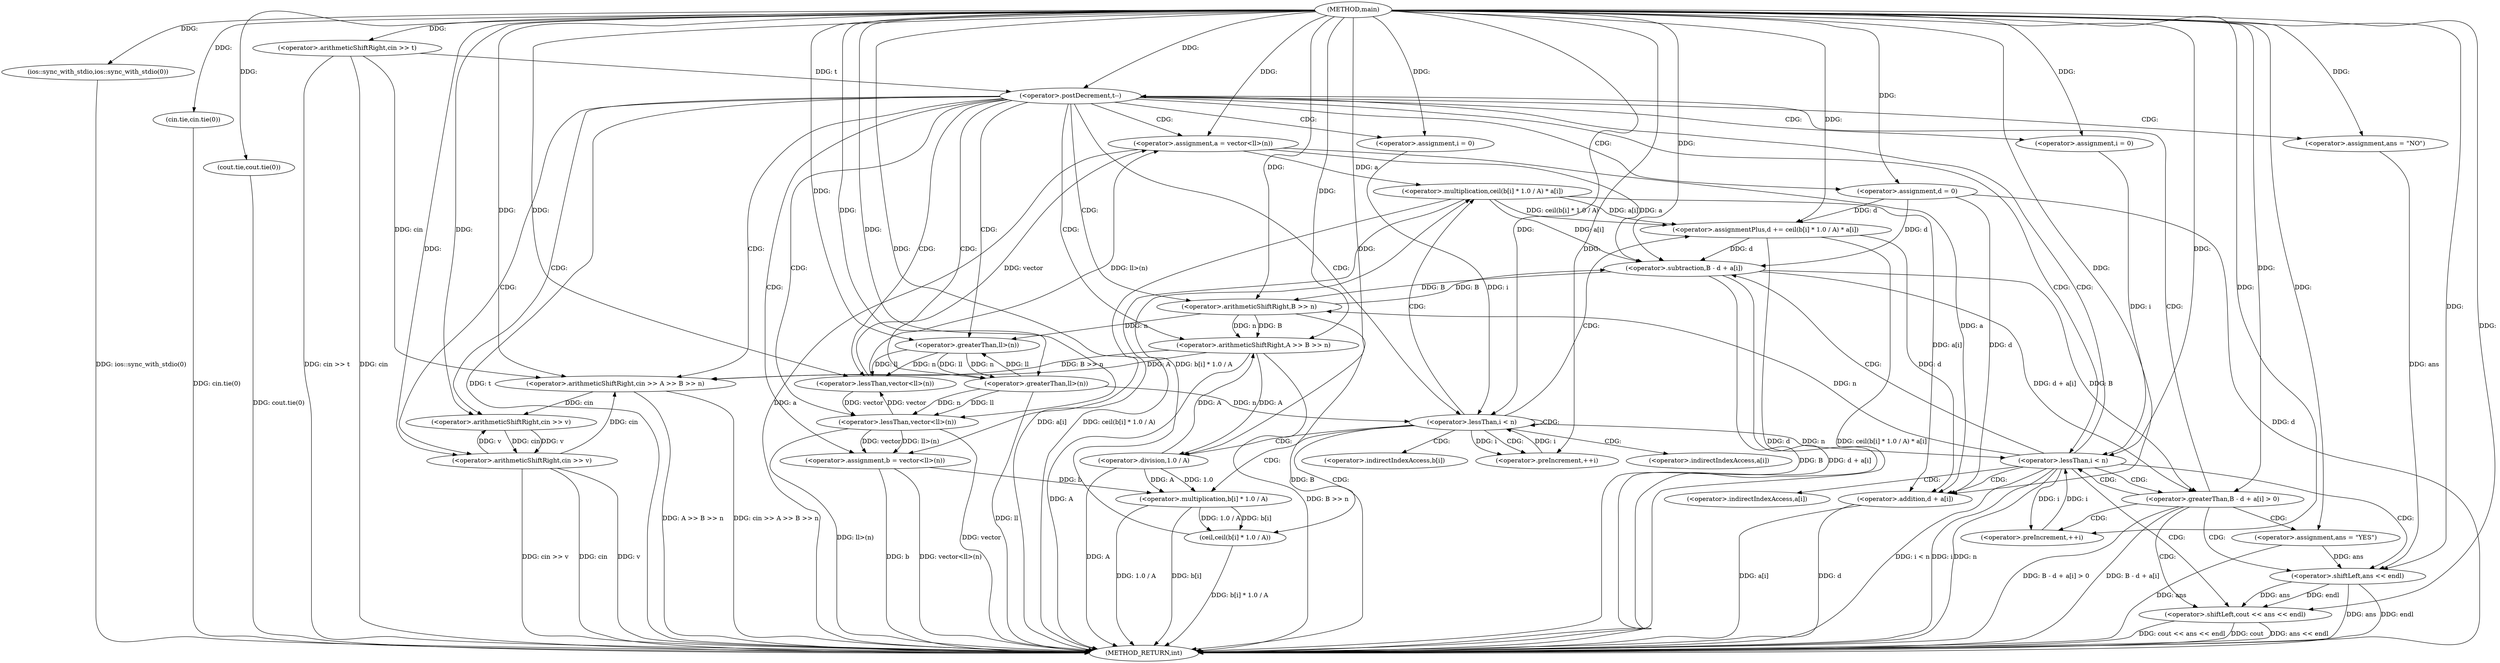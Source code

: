 digraph "main" {  
"1000104" [label = "(METHOD,main)" ]
"1000220" [label = "(METHOD_RETURN,int)" ]
"1000106" [label = "(ios::sync_with_stdio,ios::sync_with_stdio(0))" ]
"1000108" [label = "(cin.tie,cin.tie(0))" ]
"1000110" [label = "(cout.tie,cout.tie(0))" ]
"1000113" [label = "(<operator>.arithmeticShiftRight,cin >> t)" ]
"1000117" [label = "(<operator>.postDecrement,t--)" ]
"1000123" [label = "(<operator>.arithmeticShiftRight,cin >> A >> B >> n)" ]
"1000131" [label = "(<operator>.assignment,a = vector<ll>(n))" ]
"1000139" [label = "(<operator>.assignment,b = vector<ll>(n))" ]
"1000157" [label = "(<operator>.assignment,ans = \"NO\")" ]
"1000161" [label = "(<operator>.assignment,d = 0)" ]
"1000215" [label = "(<operator>.shiftLeft,cout << ans << endl)" ]
"1000148" [label = "(<operator>.arithmeticShiftRight,cin >> v)" ]
"1000153" [label = "(<operator>.arithmeticShiftRight,cin >> v)" ]
"1000166" [label = "(<operator>.assignment,i = 0)" ]
"1000169" [label = "(<operator>.lessThan,i < n)" ]
"1000172" [label = "(<operator>.preIncrement,++i)" ]
"1000191" [label = "(<operator>.assignment,i = 0)" ]
"1000194" [label = "(<operator>.lessThan,i < n)" ]
"1000197" [label = "(<operator>.preIncrement,++i)" ]
"1000125" [label = "(<operator>.arithmeticShiftRight,A >> B >> n)" ]
"1000133" [label = "(<operator>.lessThan,vector<ll>(n))" ]
"1000141" [label = "(<operator>.lessThan,vector<ll>(n))" ]
"1000175" [label = "(<operator>.assignmentPlus,d += ceil(b[i] * 1.0 / A) * a[i])" ]
"1000217" [label = "(<operator>.shiftLeft,ans << endl)" ]
"1000127" [label = "(<operator>.arithmeticShiftRight,B >> n)" ]
"1000135" [label = "(<operator>.greaterThan,ll>(n))" ]
"1000143" [label = "(<operator>.greaterThan,ll>(n))" ]
"1000201" [label = "(<operator>.greaterThan,B - d + a[i] > 0)" ]
"1000177" [label = "(<operator>.multiplication,ceil(b[i] * 1.0 / A) * a[i])" ]
"1000211" [label = "(<operator>.assignment,ans = \"YES\")" ]
"1000178" [label = "(ceil,ceil(b[i] * 1.0 / A))" ]
"1000202" [label = "(<operator>.subtraction,B - d + a[i])" ]
"1000179" [label = "(<operator>.multiplication,b[i] * 1.0 / A)" ]
"1000204" [label = "(<operator>.addition,d + a[i])" ]
"1000183" [label = "(<operator>.division,1.0 / A)" ]
"1000186" [label = "(<operator>.indirectIndexAccess,a[i])" ]
"1000180" [label = "(<operator>.indirectIndexAccess,b[i])" ]
"1000206" [label = "(<operator>.indirectIndexAccess,a[i])" ]
  "1000106" -> "1000220"  [ label = "DDG: ios::sync_with_stdio(0)"] 
  "1000108" -> "1000220"  [ label = "DDG: cin.tie(0)"] 
  "1000110" -> "1000220"  [ label = "DDG: cout.tie(0)"] 
  "1000113" -> "1000220"  [ label = "DDG: cin"] 
  "1000113" -> "1000220"  [ label = "DDG: cin >> t"] 
  "1000117" -> "1000220"  [ label = "DDG: t"] 
  "1000125" -> "1000220"  [ label = "DDG: A"] 
  "1000127" -> "1000220"  [ label = "DDG: B"] 
  "1000125" -> "1000220"  [ label = "DDG: B >> n"] 
  "1000123" -> "1000220"  [ label = "DDG: A >> B >> n"] 
  "1000123" -> "1000220"  [ label = "DDG: cin >> A >> B >> n"] 
  "1000131" -> "1000220"  [ label = "DDG: a"] 
  "1000139" -> "1000220"  [ label = "DDG: b"] 
  "1000141" -> "1000220"  [ label = "DDG: vector"] 
  "1000143" -> "1000220"  [ label = "DDG: ll"] 
  "1000141" -> "1000220"  [ label = "DDG: ll>(n)"] 
  "1000139" -> "1000220"  [ label = "DDG: vector<ll>(n)"] 
  "1000153" -> "1000220"  [ label = "DDG: cin"] 
  "1000153" -> "1000220"  [ label = "DDG: v"] 
  "1000153" -> "1000220"  [ label = "DDG: cin >> v"] 
  "1000161" -> "1000220"  [ label = "DDG: d"] 
  "1000194" -> "1000220"  [ label = "DDG: i"] 
  "1000194" -> "1000220"  [ label = "DDG: n"] 
  "1000194" -> "1000220"  [ label = "DDG: i < n"] 
  "1000202" -> "1000220"  [ label = "DDG: B"] 
  "1000204" -> "1000220"  [ label = "DDG: d"] 
  "1000204" -> "1000220"  [ label = "DDG: a[i]"] 
  "1000202" -> "1000220"  [ label = "DDG: d + a[i]"] 
  "1000201" -> "1000220"  [ label = "DDG: B - d + a[i]"] 
  "1000201" -> "1000220"  [ label = "DDG: B - d + a[i] > 0"] 
  "1000211" -> "1000220"  [ label = "DDG: ans"] 
  "1000217" -> "1000220"  [ label = "DDG: ans"] 
  "1000215" -> "1000220"  [ label = "DDG: ans << endl"] 
  "1000215" -> "1000220"  [ label = "DDG: cout << ans << endl"] 
  "1000175" -> "1000220"  [ label = "DDG: d"] 
  "1000179" -> "1000220"  [ label = "DDG: b[i]"] 
  "1000183" -> "1000220"  [ label = "DDG: A"] 
  "1000179" -> "1000220"  [ label = "DDG: 1.0 / A"] 
  "1000178" -> "1000220"  [ label = "DDG: b[i] * 1.0 / A"] 
  "1000177" -> "1000220"  [ label = "DDG: ceil(b[i] * 1.0 / A)"] 
  "1000177" -> "1000220"  [ label = "DDG: a[i]"] 
  "1000175" -> "1000220"  [ label = "DDG: ceil(b[i] * 1.0 / A) * a[i]"] 
  "1000217" -> "1000220"  [ label = "DDG: endl"] 
  "1000215" -> "1000220"  [ label = "DDG: cout"] 
  "1000104" -> "1000106"  [ label = "DDG: "] 
  "1000104" -> "1000108"  [ label = "DDG: "] 
  "1000104" -> "1000110"  [ label = "DDG: "] 
  "1000104" -> "1000113"  [ label = "DDG: "] 
  "1000113" -> "1000117"  [ label = "DDG: t"] 
  "1000104" -> "1000117"  [ label = "DDG: "] 
  "1000133" -> "1000131"  [ label = "DDG: ll>(n)"] 
  "1000133" -> "1000131"  [ label = "DDG: vector"] 
  "1000141" -> "1000139"  [ label = "DDG: vector"] 
  "1000141" -> "1000139"  [ label = "DDG: ll>(n)"] 
  "1000104" -> "1000157"  [ label = "DDG: "] 
  "1000104" -> "1000161"  [ label = "DDG: "] 
  "1000113" -> "1000123"  [ label = "DDG: cin"] 
  "1000153" -> "1000123"  [ label = "DDG: cin"] 
  "1000104" -> "1000123"  [ label = "DDG: "] 
  "1000125" -> "1000123"  [ label = "DDG: B >> n"] 
  "1000125" -> "1000123"  [ label = "DDG: A"] 
  "1000104" -> "1000131"  [ label = "DDG: "] 
  "1000104" -> "1000139"  [ label = "DDG: "] 
  "1000104" -> "1000166"  [ label = "DDG: "] 
  "1000104" -> "1000191"  [ label = "DDG: "] 
  "1000104" -> "1000215"  [ label = "DDG: "] 
  "1000217" -> "1000215"  [ label = "DDG: ans"] 
  "1000217" -> "1000215"  [ label = "DDG: endl"] 
  "1000183" -> "1000125"  [ label = "DDG: A"] 
  "1000104" -> "1000125"  [ label = "DDG: "] 
  "1000127" -> "1000125"  [ label = "DDG: B"] 
  "1000127" -> "1000125"  [ label = "DDG: n"] 
  "1000141" -> "1000133"  [ label = "DDG: vector"] 
  "1000104" -> "1000133"  [ label = "DDG: "] 
  "1000135" -> "1000133"  [ label = "DDG: n"] 
  "1000135" -> "1000133"  [ label = "DDG: ll"] 
  "1000133" -> "1000141"  [ label = "DDG: vector"] 
  "1000104" -> "1000141"  [ label = "DDG: "] 
  "1000143" -> "1000141"  [ label = "DDG: n"] 
  "1000143" -> "1000141"  [ label = "DDG: ll"] 
  "1000123" -> "1000148"  [ label = "DDG: cin"] 
  "1000104" -> "1000148"  [ label = "DDG: "] 
  "1000153" -> "1000148"  [ label = "DDG: v"] 
  "1000148" -> "1000153"  [ label = "DDG: cin"] 
  "1000104" -> "1000153"  [ label = "DDG: "] 
  "1000148" -> "1000153"  [ label = "DDG: v"] 
  "1000166" -> "1000169"  [ label = "DDG: i"] 
  "1000172" -> "1000169"  [ label = "DDG: i"] 
  "1000104" -> "1000169"  [ label = "DDG: "] 
  "1000143" -> "1000169"  [ label = "DDG: n"] 
  "1000169" -> "1000172"  [ label = "DDG: i"] 
  "1000104" -> "1000172"  [ label = "DDG: "] 
  "1000177" -> "1000175"  [ label = "DDG: ceil(b[i] * 1.0 / A)"] 
  "1000177" -> "1000175"  [ label = "DDG: a[i]"] 
  "1000191" -> "1000194"  [ label = "DDG: i"] 
  "1000197" -> "1000194"  [ label = "DDG: i"] 
  "1000104" -> "1000194"  [ label = "DDG: "] 
  "1000169" -> "1000194"  [ label = "DDG: n"] 
  "1000194" -> "1000197"  [ label = "DDG: i"] 
  "1000104" -> "1000197"  [ label = "DDG: "] 
  "1000157" -> "1000217"  [ label = "DDG: ans"] 
  "1000211" -> "1000217"  [ label = "DDG: ans"] 
  "1000104" -> "1000217"  [ label = "DDG: "] 
  "1000202" -> "1000127"  [ label = "DDG: B"] 
  "1000104" -> "1000127"  [ label = "DDG: "] 
  "1000194" -> "1000127"  [ label = "DDG: n"] 
  "1000143" -> "1000135"  [ label = "DDG: ll"] 
  "1000104" -> "1000135"  [ label = "DDG: "] 
  "1000127" -> "1000135"  [ label = "DDG: n"] 
  "1000135" -> "1000143"  [ label = "DDG: ll"] 
  "1000104" -> "1000143"  [ label = "DDG: "] 
  "1000135" -> "1000143"  [ label = "DDG: n"] 
  "1000161" -> "1000175"  [ label = "DDG: d"] 
  "1000104" -> "1000175"  [ label = "DDG: "] 
  "1000178" -> "1000177"  [ label = "DDG: b[i] * 1.0 / A"] 
  "1000131" -> "1000177"  [ label = "DDG: a"] 
  "1000202" -> "1000201"  [ label = "DDG: B"] 
  "1000202" -> "1000201"  [ label = "DDG: d + a[i]"] 
  "1000104" -> "1000201"  [ label = "DDG: "] 
  "1000104" -> "1000211"  [ label = "DDG: "] 
  "1000179" -> "1000178"  [ label = "DDG: 1.0 / A"] 
  "1000179" -> "1000178"  [ label = "DDG: b[i]"] 
  "1000127" -> "1000202"  [ label = "DDG: B"] 
  "1000104" -> "1000202"  [ label = "DDG: "] 
  "1000131" -> "1000202"  [ label = "DDG: a"] 
  "1000177" -> "1000202"  [ label = "DDG: a[i]"] 
  "1000161" -> "1000202"  [ label = "DDG: d"] 
  "1000175" -> "1000202"  [ label = "DDG: d"] 
  "1000139" -> "1000179"  [ label = "DDG: b"] 
  "1000183" -> "1000179"  [ label = "DDG: 1.0"] 
  "1000183" -> "1000179"  [ label = "DDG: A"] 
  "1000161" -> "1000204"  [ label = "DDG: d"] 
  "1000175" -> "1000204"  [ label = "DDG: d"] 
  "1000104" -> "1000204"  [ label = "DDG: "] 
  "1000131" -> "1000204"  [ label = "DDG: a"] 
  "1000177" -> "1000204"  [ label = "DDG: a[i]"] 
  "1000104" -> "1000183"  [ label = "DDG: "] 
  "1000125" -> "1000183"  [ label = "DDG: A"] 
  "1000117" -> "1000125"  [ label = "CDG: "] 
  "1000117" -> "1000153"  [ label = "CDG: "] 
  "1000117" -> "1000191"  [ label = "CDG: "] 
  "1000117" -> "1000127"  [ label = "CDG: "] 
  "1000117" -> "1000141"  [ label = "CDG: "] 
  "1000117" -> "1000161"  [ label = "CDG: "] 
  "1000117" -> "1000166"  [ label = "CDG: "] 
  "1000117" -> "1000139"  [ label = "CDG: "] 
  "1000117" -> "1000135"  [ label = "CDG: "] 
  "1000117" -> "1000148"  [ label = "CDG: "] 
  "1000117" -> "1000133"  [ label = "CDG: "] 
  "1000117" -> "1000157"  [ label = "CDG: "] 
  "1000117" -> "1000169"  [ label = "CDG: "] 
  "1000117" -> "1000131"  [ label = "CDG: "] 
  "1000117" -> "1000143"  [ label = "CDG: "] 
  "1000117" -> "1000123"  [ label = "CDG: "] 
  "1000117" -> "1000194"  [ label = "CDG: "] 
  "1000169" -> "1000186"  [ label = "CDG: "] 
  "1000169" -> "1000180"  [ label = "CDG: "] 
  "1000169" -> "1000183"  [ label = "CDG: "] 
  "1000169" -> "1000172"  [ label = "CDG: "] 
  "1000169" -> "1000169"  [ label = "CDG: "] 
  "1000169" -> "1000178"  [ label = "CDG: "] 
  "1000169" -> "1000175"  [ label = "CDG: "] 
  "1000169" -> "1000179"  [ label = "CDG: "] 
  "1000169" -> "1000177"  [ label = "CDG: "] 
  "1000194" -> "1000117"  [ label = "CDG: "] 
  "1000194" -> "1000204"  [ label = "CDG: "] 
  "1000194" -> "1000215"  [ label = "CDG: "] 
  "1000194" -> "1000206"  [ label = "CDG: "] 
  "1000194" -> "1000201"  [ label = "CDG: "] 
  "1000194" -> "1000202"  [ label = "CDG: "] 
  "1000194" -> "1000217"  [ label = "CDG: "] 
  "1000201" -> "1000211"  [ label = "CDG: "] 
  "1000201" -> "1000197"  [ label = "CDG: "] 
  "1000201" -> "1000194"  [ label = "CDG: "] 
  "1000201" -> "1000117"  [ label = "CDG: "] 
  "1000201" -> "1000215"  [ label = "CDG: "] 
  "1000201" -> "1000217"  [ label = "CDG: "] 
}
